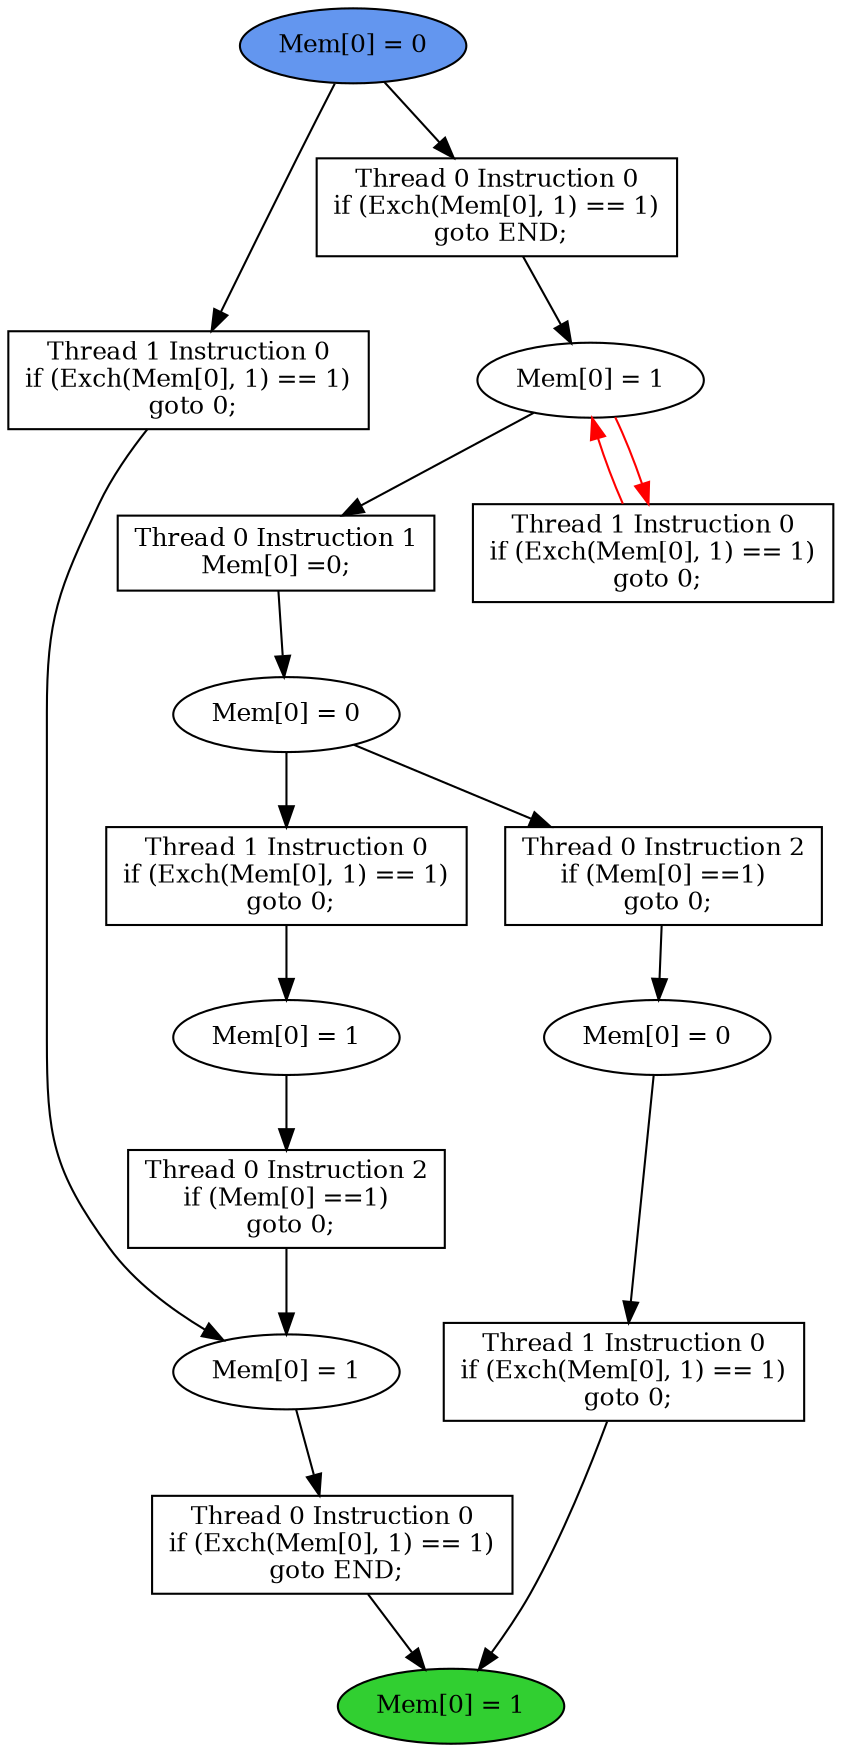 digraph "graph" {
graph [fontsize=12]
node [fontsize=12]
edge [fontsize=12]
rankdir=TB;
"N16" -> "N9" [uuid = "<A0, END>", color = "#000000", fontcolor = "#ffffff", style = "solid", label = "", dir = "forward", weight = "1"]
"N14" -> "N13" [uuid = "<A1, S4>", color = "#000000", fontcolor = "#ffffff", style = "solid", label = "", dir = "forward", weight = "1"]
"N15" -> "N11" [uuid = "<A2, S3>", color = "#000000", fontcolor = "#ffffff", style = "solid", label = "", dir = "forward", weight = "1"]
"N10" -> "N9" [uuid = "<A3, END>", color = "#000000", fontcolor = "#ffffff", style = "solid", label = "", dir = "forward", weight = "1"]
"N27" -> "N26" [uuid = "<A4, S2>", color = "#000000", fontcolor = "#ffffff", style = "solid", label = "", dir = "forward", weight = "1"]
"N12" -> "N11" [uuid = "<A5, S3>", color = "#000000", fontcolor = "#ffffff", style = "solid", label = "", dir = "forward", weight = "1"]
"N18" -> "N17" [uuid = "<A6, S1>", color = "#000000", fontcolor = "#ffffff", style = "solid", label = "", dir = "forward", weight = "1"]
"N20" -> "N19" [uuid = "<A7, S0>", color = "#000000", fontcolor = "#ffffff", style = "solid", label = "", dir = "forward", weight = "1"]
"N26" -> "N22" [uuid = "<A8, S2>", color = "#ff0000", fontcolor = "#ffffff", style = "solid", label = "", dir = "back", weight = "1"]
"N17" -> "N16" [uuid = "<A0, S1>", color = "#000000", fontcolor = "#ffffff", style = "solid", label = "", dir = "forward", weight = "1"]
"N19" -> "N14" [uuid = "<A1, S0>", color = "#000000", fontcolor = "#ffffff", style = "solid", label = "", dir = "forward", weight = "1"]
"N28" -> "N15" [uuid = "<A2, START>", color = "#000000", fontcolor = "#ffffff", style = "solid", label = "", dir = "forward", weight = "1"]
"N11" -> "N10" [uuid = "<A3, S3>", color = "#000000", fontcolor = "#ffffff", style = "solid", label = "", dir = "forward", weight = "1"]
"N28" -> "N27" [uuid = "<A4, START>", color = "#000000", fontcolor = "#ffffff", style = "solid", label = "", dir = "forward", weight = "1"]
"N13" -> "N12" [uuid = "<A5, S4>", color = "#000000", fontcolor = "#ffffff", style = "solid", label = "", dir = "forward", weight = "1"]
"N19" -> "N18" [uuid = "<A6, S0>", color = "#000000", fontcolor = "#ffffff", style = "solid", label = "", dir = "forward", weight = "1"]
"N26" -> "N20" [uuid = "<A7, S2>", color = "#000000", fontcolor = "#ffffff", style = "solid", label = "", dir = "forward", weight = "1"]
"N26" -> "N22" [uuid = "<A8, S2>", color = "#ff0000", fontcolor = "#ffffff", style = "solid", label = "", dir = "forward", weight = "1"]
"N9" [uuid="END", label="Mem[0] = 1", fillcolor = "#31cf31", fontcolor = "#000000", shape = "ellipse", style = "filled, solid"]
"N10" [uuid="A3", label="Thread 0 Instruction 0
if (Exch(Mem[0], 1) == 1)
 goto END;", fillcolor = "#ffffff", fontcolor = "#000000", shape = "box", style = "filled, solid"]
"N11" [uuid="S3", label="Mem[0] = 1", fillcolor = "#ffffff", fontcolor = "#000000", shape = "ellipse", style = "filled, solid"]
"N12" [uuid="A5", label="Thread 0 Instruction 2
if (Mem[0] ==1)
 goto 0;", fillcolor = "#ffffff", fontcolor = "#000000", shape = "box", style = "filled, solid"]
"N13" [uuid="S4", label="Mem[0] = 1", fillcolor = "#ffffff", fontcolor = "#000000", shape = "ellipse", style = "filled, solid"]
"N14" [uuid="A1", label="Thread 1 Instruction 0
if (Exch(Mem[0], 1) == 1)
 goto 0;", fillcolor = "#ffffff", fontcolor = "#000000", shape = "box", style = "filled, solid"]
"N15" [uuid="A2", label="Thread 1 Instruction 0
if (Exch(Mem[0], 1) == 1)
 goto 0;", fillcolor = "#ffffff", fontcolor = "#000000", shape = "box", style = "filled, solid"]
"N16" [uuid="A0", label="Thread 1 Instruction 0
if (Exch(Mem[0], 1) == 1)
 goto 0;", fillcolor = "#ffffff", fontcolor = "#000000", shape = "box", style = "filled, solid"]
"N17" [uuid="S1", label="Mem[0] = 0", fillcolor = "#ffffff", fontcolor = "#000000", shape = "ellipse", style = "filled, solid"]
"N18" [uuid="A6", label="Thread 0 Instruction 2
if (Mem[0] ==1)
 goto 0;", fillcolor = "#ffffff", fontcolor = "#000000", shape = "box", style = "filled, solid"]
"N19" [uuid="S0", label="Mem[0] = 0", fillcolor = "#ffffff", fontcolor = "#000000", shape = "ellipse", style = "filled, solid"]
"N20" [uuid="A7", label="Thread 0 Instruction 1
Mem[0] =0;", fillcolor = "#ffffff", fontcolor = "#000000", shape = "box", style = "filled, solid"]
"N22" [uuid="A8", label="Thread 1 Instruction 0
if (Exch(Mem[0], 1) == 1)
 goto 0;", fillcolor = "#ffffff", fontcolor = "#000000", shape = "box", style = "filled, solid"]
"N26" [uuid="S2", label="Mem[0] = 1", fillcolor = "#ffffff", fontcolor = "#000000", shape = "ellipse", style = "filled, solid"]
"N27" [uuid="A4", label="Thread 0 Instruction 0
if (Exch(Mem[0], 1) == 1)
 goto END;", fillcolor = "#ffffff", fontcolor = "#000000", shape = "box", style = "filled, solid"]
"N28" [uuid="START", label="Mem[0] = 0", fillcolor = "#6396ef", fontcolor = "#000000", shape = "ellipse", style = "filled, solid"]
}